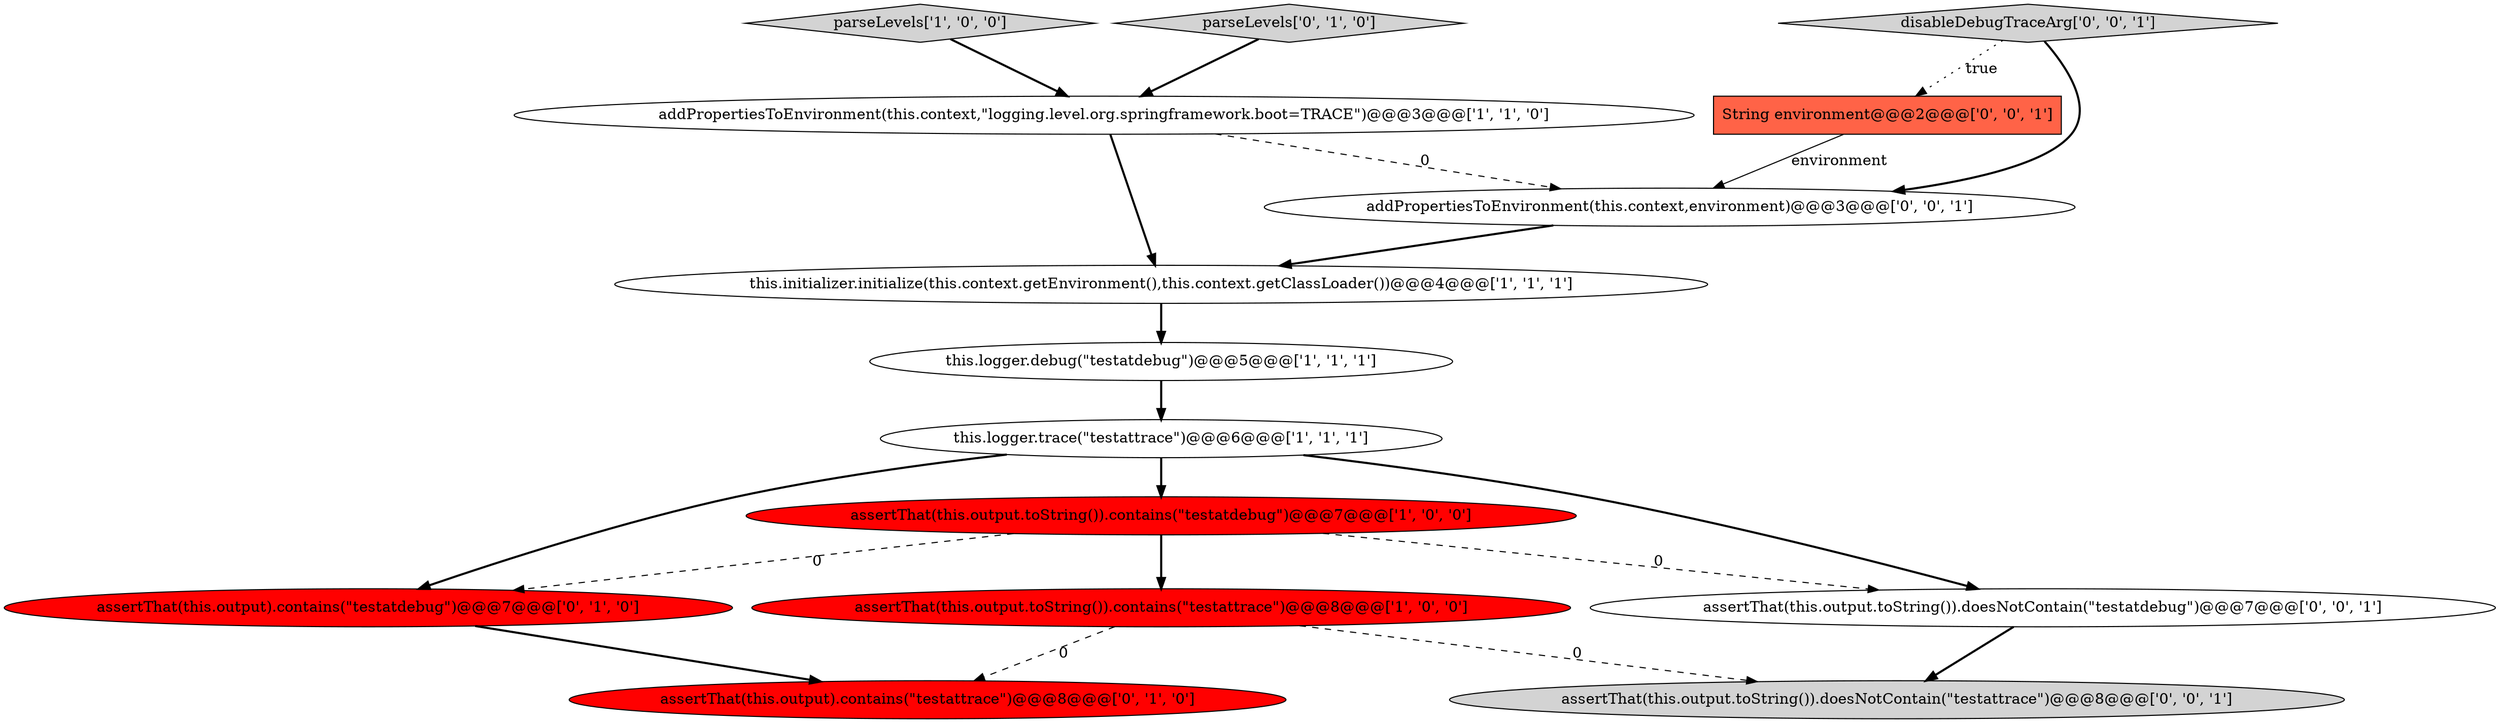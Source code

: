 digraph {
8 [style = filled, label = "assertThat(this.output).contains(\"testatdebug\")@@@7@@@['0', '1', '0']", fillcolor = red, shape = ellipse image = "AAA1AAABBB2BBB"];
9 [style = filled, label = "assertThat(this.output).contains(\"testattrace\")@@@8@@@['0', '1', '0']", fillcolor = red, shape = ellipse image = "AAA1AAABBB2BBB"];
0 [style = filled, label = "parseLevels['1', '0', '0']", fillcolor = lightgray, shape = diamond image = "AAA0AAABBB1BBB"];
13 [style = filled, label = "String environment@@@2@@@['0', '0', '1']", fillcolor = tomato, shape = box image = "AAA0AAABBB3BBB"];
10 [style = filled, label = "assertThat(this.output.toString()).doesNotContain(\"testatdebug\")@@@7@@@['0', '0', '1']", fillcolor = white, shape = ellipse image = "AAA0AAABBB3BBB"];
6 [style = filled, label = "this.logger.debug(\"testatdebug\")@@@5@@@['1', '1', '1']", fillcolor = white, shape = ellipse image = "AAA0AAABBB1BBB"];
12 [style = filled, label = "disableDebugTraceArg['0', '0', '1']", fillcolor = lightgray, shape = diamond image = "AAA0AAABBB3BBB"];
2 [style = filled, label = "addPropertiesToEnvironment(this.context,\"logging.level.org.springframework.boot=TRACE\")@@@3@@@['1', '1', '0']", fillcolor = white, shape = ellipse image = "AAA0AAABBB1BBB"];
4 [style = filled, label = "assertThat(this.output.toString()).contains(\"testattrace\")@@@8@@@['1', '0', '0']", fillcolor = red, shape = ellipse image = "AAA1AAABBB1BBB"];
7 [style = filled, label = "parseLevels['0', '1', '0']", fillcolor = lightgray, shape = diamond image = "AAA0AAABBB2BBB"];
11 [style = filled, label = "assertThat(this.output.toString()).doesNotContain(\"testattrace\")@@@8@@@['0', '0', '1']", fillcolor = lightgray, shape = ellipse image = "AAA0AAABBB3BBB"];
14 [style = filled, label = "addPropertiesToEnvironment(this.context,environment)@@@3@@@['0', '0', '1']", fillcolor = white, shape = ellipse image = "AAA0AAABBB3BBB"];
5 [style = filled, label = "this.initializer.initialize(this.context.getEnvironment(),this.context.getClassLoader())@@@4@@@['1', '1', '1']", fillcolor = white, shape = ellipse image = "AAA0AAABBB1BBB"];
1 [style = filled, label = "this.logger.trace(\"testattrace\")@@@6@@@['1', '1', '1']", fillcolor = white, shape = ellipse image = "AAA0AAABBB1BBB"];
3 [style = filled, label = "assertThat(this.output.toString()).contains(\"testatdebug\")@@@7@@@['1', '0', '0']", fillcolor = red, shape = ellipse image = "AAA1AAABBB1BBB"];
1->3 [style = bold, label=""];
13->14 [style = solid, label="environment"];
3->8 [style = dashed, label="0"];
6->1 [style = bold, label=""];
12->14 [style = bold, label=""];
4->9 [style = dashed, label="0"];
12->13 [style = dotted, label="true"];
0->2 [style = bold, label=""];
3->10 [style = dashed, label="0"];
1->8 [style = bold, label=""];
4->11 [style = dashed, label="0"];
5->6 [style = bold, label=""];
2->14 [style = dashed, label="0"];
1->10 [style = bold, label=""];
3->4 [style = bold, label=""];
7->2 [style = bold, label=""];
14->5 [style = bold, label=""];
2->5 [style = bold, label=""];
8->9 [style = bold, label=""];
10->11 [style = bold, label=""];
}
